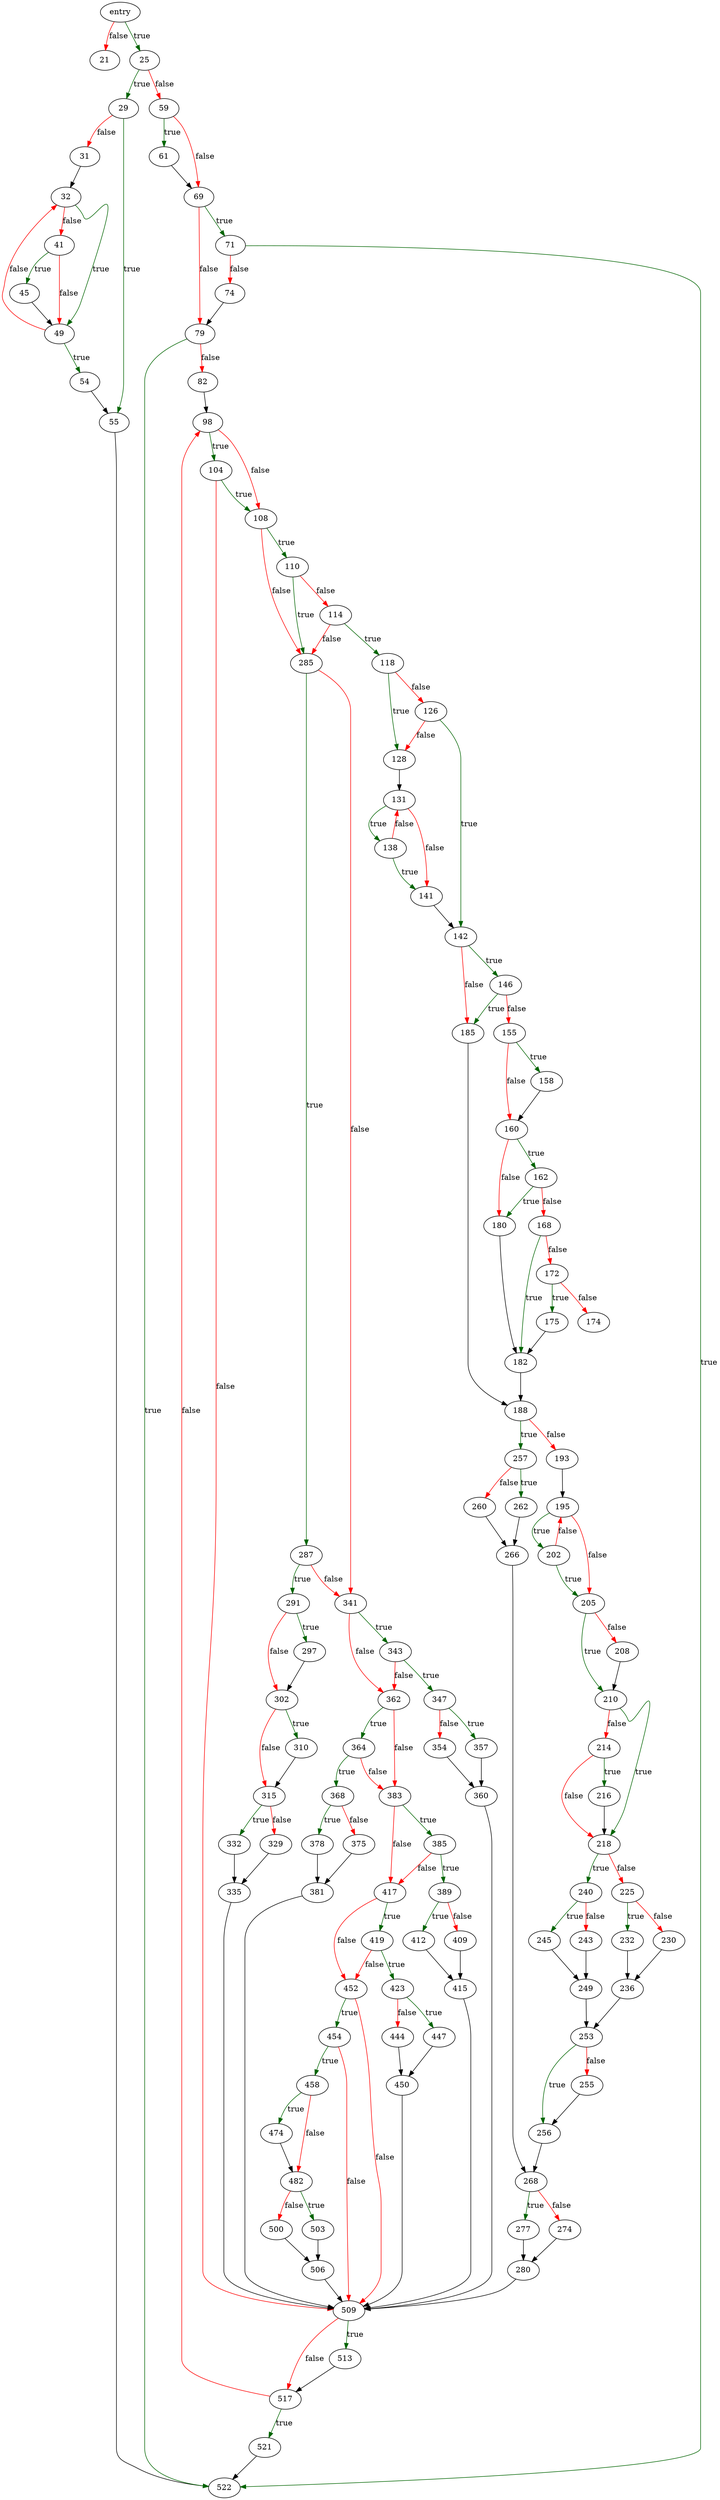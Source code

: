 digraph "who" {
	// Node definitions.
	2 [label=entry];
	21;
	25;
	29;
	31;
	32;
	41;
	45;
	49;
	54;
	55;
	59;
	61;
	69;
	71;
	74;
	79;
	82;
	98;
	104;
	108;
	110;
	114;
	118;
	126;
	128;
	131;
	138;
	141;
	142;
	146;
	155;
	158;
	160;
	162;
	168;
	172;
	174;
	175;
	180;
	182;
	185;
	188;
	193;
	195;
	202;
	205;
	208;
	210;
	214;
	216;
	218;
	225;
	230;
	232;
	236;
	240;
	243;
	245;
	249;
	253;
	255;
	256;
	257;
	260;
	262;
	266;
	268;
	274;
	277;
	280;
	285;
	287;
	291;
	297;
	302;
	310;
	315;
	329;
	332;
	335;
	341;
	343;
	347;
	354;
	357;
	360;
	362;
	364;
	368;
	375;
	378;
	381;
	383;
	385;
	389;
	409;
	412;
	415;
	417;
	419;
	423;
	444;
	447;
	450;
	452;
	454;
	458;
	474;
	482;
	500;
	503;
	506;
	509;
	513;
	517;
	521;
	522;

	// Edge definitions.
	2 -> 21 [
		color=red
		label=false
	];
	2 -> 25 [
		color=darkgreen
		label=true
	];
	25 -> 29 [
		color=darkgreen
		label=true
	];
	25 -> 59 [
		color=red
		label=false
	];
	29 -> 31 [
		color=red
		label=false
	];
	29 -> 55 [
		color=darkgreen
		label=true
	];
	31 -> 32;
	32 -> 41 [
		color=red
		label=false
	];
	32 -> 49 [
		color=darkgreen
		label=true
	];
	41 -> 45 [
		color=darkgreen
		label=true
	];
	41 -> 49 [
		color=red
		label=false
	];
	45 -> 49;
	49 -> 32 [
		color=red
		label=false
	];
	49 -> 54 [
		color=darkgreen
		label=true
	];
	54 -> 55;
	55 -> 522;
	59 -> 61 [
		color=darkgreen
		label=true
	];
	59 -> 69 [
		color=red
		label=false
	];
	61 -> 69;
	69 -> 71 [
		color=darkgreen
		label=true
	];
	69 -> 79 [
		color=red
		label=false
	];
	71 -> 74 [
		color=red
		label=false
	];
	71 -> 522 [
		color=darkgreen
		label=true
	];
	74 -> 79;
	79 -> 82 [
		color=red
		label=false
	];
	79 -> 522 [
		color=darkgreen
		label=true
	];
	82 -> 98;
	98 -> 104 [
		color=darkgreen
		label=true
	];
	98 -> 108 [
		color=red
		label=false
	];
	104 -> 108 [
		color=darkgreen
		label=true
	];
	104 -> 509 [
		color=red
		label=false
	];
	108 -> 110 [
		color=darkgreen
		label=true
	];
	108 -> 285 [
		color=red
		label=false
	];
	110 -> 114 [
		color=red
		label=false
	];
	110 -> 285 [
		color=darkgreen
		label=true
	];
	114 -> 118 [
		color=darkgreen
		label=true
	];
	114 -> 285 [
		color=red
		label=false
	];
	118 -> 126 [
		color=red
		label=false
	];
	118 -> 128 [
		color=darkgreen
		label=true
	];
	126 -> 128 [
		color=red
		label=false
	];
	126 -> 142 [
		color=darkgreen
		label=true
	];
	128 -> 131;
	131 -> 138 [
		color=darkgreen
		label=true
	];
	131 -> 141 [
		color=red
		label=false
	];
	138 -> 131 [
		color=red
		label=false
	];
	138 -> 141 [
		color=darkgreen
		label=true
	];
	141 -> 142;
	142 -> 146 [
		color=darkgreen
		label=true
	];
	142 -> 185 [
		color=red
		label=false
	];
	146 -> 155 [
		color=red
		label=false
	];
	146 -> 185 [
		color=darkgreen
		label=true
	];
	155 -> 158 [
		color=darkgreen
		label=true
	];
	155 -> 160 [
		color=red
		label=false
	];
	158 -> 160;
	160 -> 162 [
		color=darkgreen
		label=true
	];
	160 -> 180 [
		color=red
		label=false
	];
	162 -> 168 [
		color=red
		label=false
	];
	162 -> 180 [
		color=darkgreen
		label=true
	];
	168 -> 172 [
		color=red
		label=false
	];
	168 -> 182 [
		color=darkgreen
		label=true
	];
	172 -> 174 [
		color=red
		label=false
	];
	172 -> 175 [
		color=darkgreen
		label=true
	];
	175 -> 182;
	180 -> 182;
	182 -> 188;
	185 -> 188;
	188 -> 193 [
		color=red
		label=false
	];
	188 -> 257 [
		color=darkgreen
		label=true
	];
	193 -> 195;
	195 -> 202 [
		color=darkgreen
		label=true
	];
	195 -> 205 [
		color=red
		label=false
	];
	202 -> 195 [
		color=red
		label=false
	];
	202 -> 205 [
		color=darkgreen
		label=true
	];
	205 -> 208 [
		color=red
		label=false
	];
	205 -> 210 [
		color=darkgreen
		label=true
	];
	208 -> 210;
	210 -> 214 [
		color=red
		label=false
	];
	210 -> 218 [
		color=darkgreen
		label=true
	];
	214 -> 216 [
		color=darkgreen
		label=true
	];
	214 -> 218 [
		color=red
		label=false
	];
	216 -> 218;
	218 -> 225 [
		color=red
		label=false
	];
	218 -> 240 [
		color=darkgreen
		label=true
	];
	225 -> 230 [
		color=red
		label=false
	];
	225 -> 232 [
		color=darkgreen
		label=true
	];
	230 -> 236;
	232 -> 236;
	236 -> 253;
	240 -> 243 [
		color=red
		label=false
	];
	240 -> 245 [
		color=darkgreen
		label=true
	];
	243 -> 249;
	245 -> 249;
	249 -> 253;
	253 -> 255 [
		color=red
		label=false
	];
	253 -> 256 [
		color=darkgreen
		label=true
	];
	255 -> 256;
	256 -> 268;
	257 -> 260 [
		color=red
		label=false
	];
	257 -> 262 [
		color=darkgreen
		label=true
	];
	260 -> 266;
	262 -> 266;
	266 -> 268;
	268 -> 274 [
		color=red
		label=false
	];
	268 -> 277 [
		color=darkgreen
		label=true
	];
	274 -> 280;
	277 -> 280;
	280 -> 509;
	285 -> 287 [
		color=darkgreen
		label=true
	];
	285 -> 341 [
		color=red
		label=false
	];
	287 -> 291 [
		color=darkgreen
		label=true
	];
	287 -> 341 [
		color=red
		label=false
	];
	291 -> 297 [
		color=darkgreen
		label=true
	];
	291 -> 302 [
		color=red
		label=false
	];
	297 -> 302;
	302 -> 310 [
		color=darkgreen
		label=true
	];
	302 -> 315 [
		color=red
		label=false
	];
	310 -> 315;
	315 -> 329 [
		color=red
		label=false
	];
	315 -> 332 [
		color=darkgreen
		label=true
	];
	329 -> 335;
	332 -> 335;
	335 -> 509;
	341 -> 343 [
		color=darkgreen
		label=true
	];
	341 -> 362 [
		color=red
		label=false
	];
	343 -> 347 [
		color=darkgreen
		label=true
	];
	343 -> 362 [
		color=red
		label=false
	];
	347 -> 354 [
		color=red
		label=false
	];
	347 -> 357 [
		color=darkgreen
		label=true
	];
	354 -> 360;
	357 -> 360;
	360 -> 509;
	362 -> 364 [
		color=darkgreen
		label=true
	];
	362 -> 383 [
		color=red
		label=false
	];
	364 -> 368 [
		color=darkgreen
		label=true
	];
	364 -> 383 [
		color=red
		label=false
	];
	368 -> 375 [
		color=red
		label=false
	];
	368 -> 378 [
		color=darkgreen
		label=true
	];
	375 -> 381;
	378 -> 381;
	381 -> 509;
	383 -> 385 [
		color=darkgreen
		label=true
	];
	383 -> 417 [
		color=red
		label=false
	];
	385 -> 389 [
		color=darkgreen
		label=true
	];
	385 -> 417 [
		color=red
		label=false
	];
	389 -> 409 [
		color=red
		label=false
	];
	389 -> 412 [
		color=darkgreen
		label=true
	];
	409 -> 415;
	412 -> 415;
	415 -> 509;
	417 -> 419 [
		color=darkgreen
		label=true
	];
	417 -> 452 [
		color=red
		label=false
	];
	419 -> 423 [
		color=darkgreen
		label=true
	];
	419 -> 452 [
		color=red
		label=false
	];
	423 -> 444 [
		color=red
		label=false
	];
	423 -> 447 [
		color=darkgreen
		label=true
	];
	444 -> 450;
	447 -> 450;
	450 -> 509;
	452 -> 454 [
		color=darkgreen
		label=true
	];
	452 -> 509 [
		color=red
		label=false
	];
	454 -> 458 [
		color=darkgreen
		label=true
	];
	454 -> 509 [
		color=red
		label=false
	];
	458 -> 474 [
		color=darkgreen
		label=true
	];
	458 -> 482 [
		color=red
		label=false
	];
	474 -> 482;
	482 -> 500 [
		color=red
		label=false
	];
	482 -> 503 [
		color=darkgreen
		label=true
	];
	500 -> 506;
	503 -> 506;
	506 -> 509;
	509 -> 513 [
		color=darkgreen
		label=true
	];
	509 -> 517 [
		color=red
		label=false
	];
	513 -> 517;
	517 -> 98 [
		color=red
		label=false
	];
	517 -> 521 [
		color=darkgreen
		label=true
	];
	521 -> 522;
}